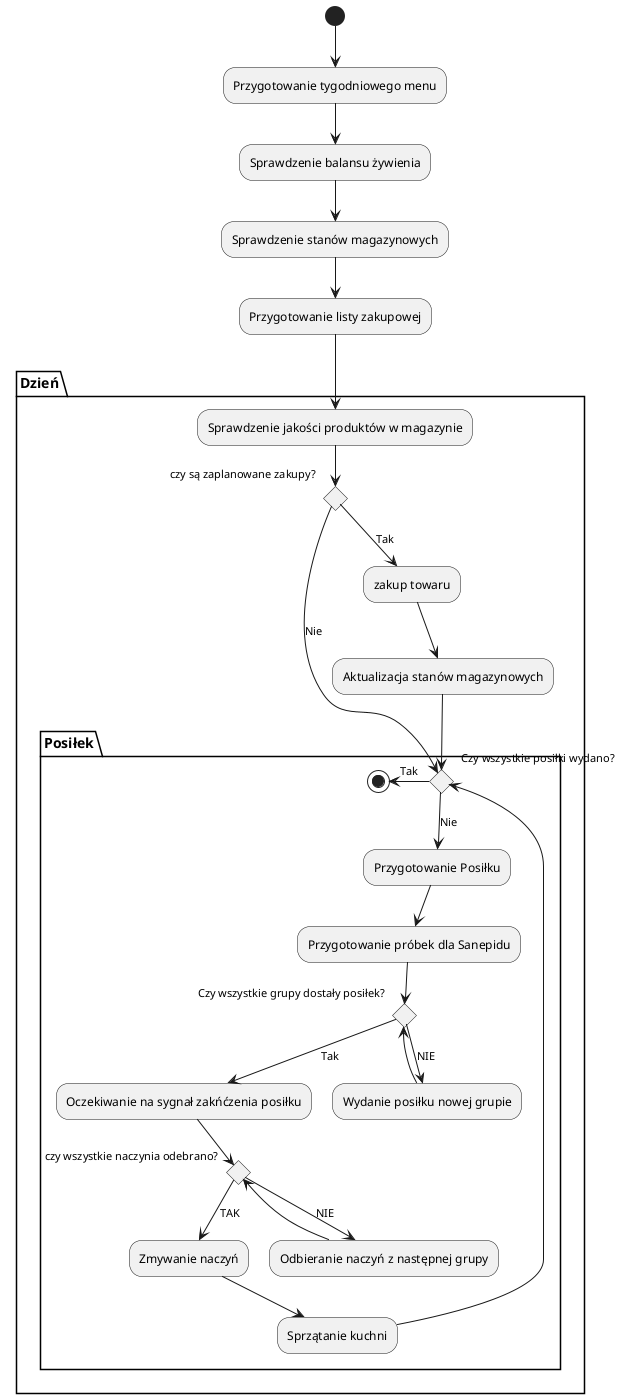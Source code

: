 @startuml

'Wyżywienie w przedszkolu
(*) --> "Przygotowanie tygodniowego menu"
--> "Sprawdzenie balansu żywienia"
--> "Sprawdzenie stanów magazynowych"
--> "Przygotowanie listy zakupowej"
partition Dzień {
    --> "Sprawdzenie jakości produktów w magazynie"
    --> if "czy są zaplanowane zakupy?" then
            --> [Tak] "zakup towaru" 
            --> "Aktualizacja stanów magazynowych" as akt       
        
    partition Posiłek {
        akt --> if "Czy wszystkie posiłki wydano?" as if_dzien_trwa then 
            --> [Nie] "Przygotowanie Posiłku"
        else
            -left-> [Tak] (*)
        endif
        else
            --> [Nie] if_dzien_trwa
        endif
    "Przygotowanie Posiłku" --> "Przygotowanie próbek dla Sanepidu"
    if "Czy wszystkie grupy dostały posiłek?" as if_wydawanie then 
        --> [NIE] "Wydanie posiłku nowej grupie" 
        --> if_wydawanie
    else 
        --> [Tak] "Oczekiwanie na sygnał zakńćzenia posiłku"
        if "czy wszystkie naczynia odebrano?" as if_odbior then
            --> [NIE] "Odbieranie naczyń z następnej grupy"
            --> if_odbior
        else 
            --> [TAK] "Zmywanie naczyń"
        endif
    endif
    "Zmywanie naczyń" --> "Sprzątanie kuchni"
    --> if_dzien_trwa
    }
}


@enduml